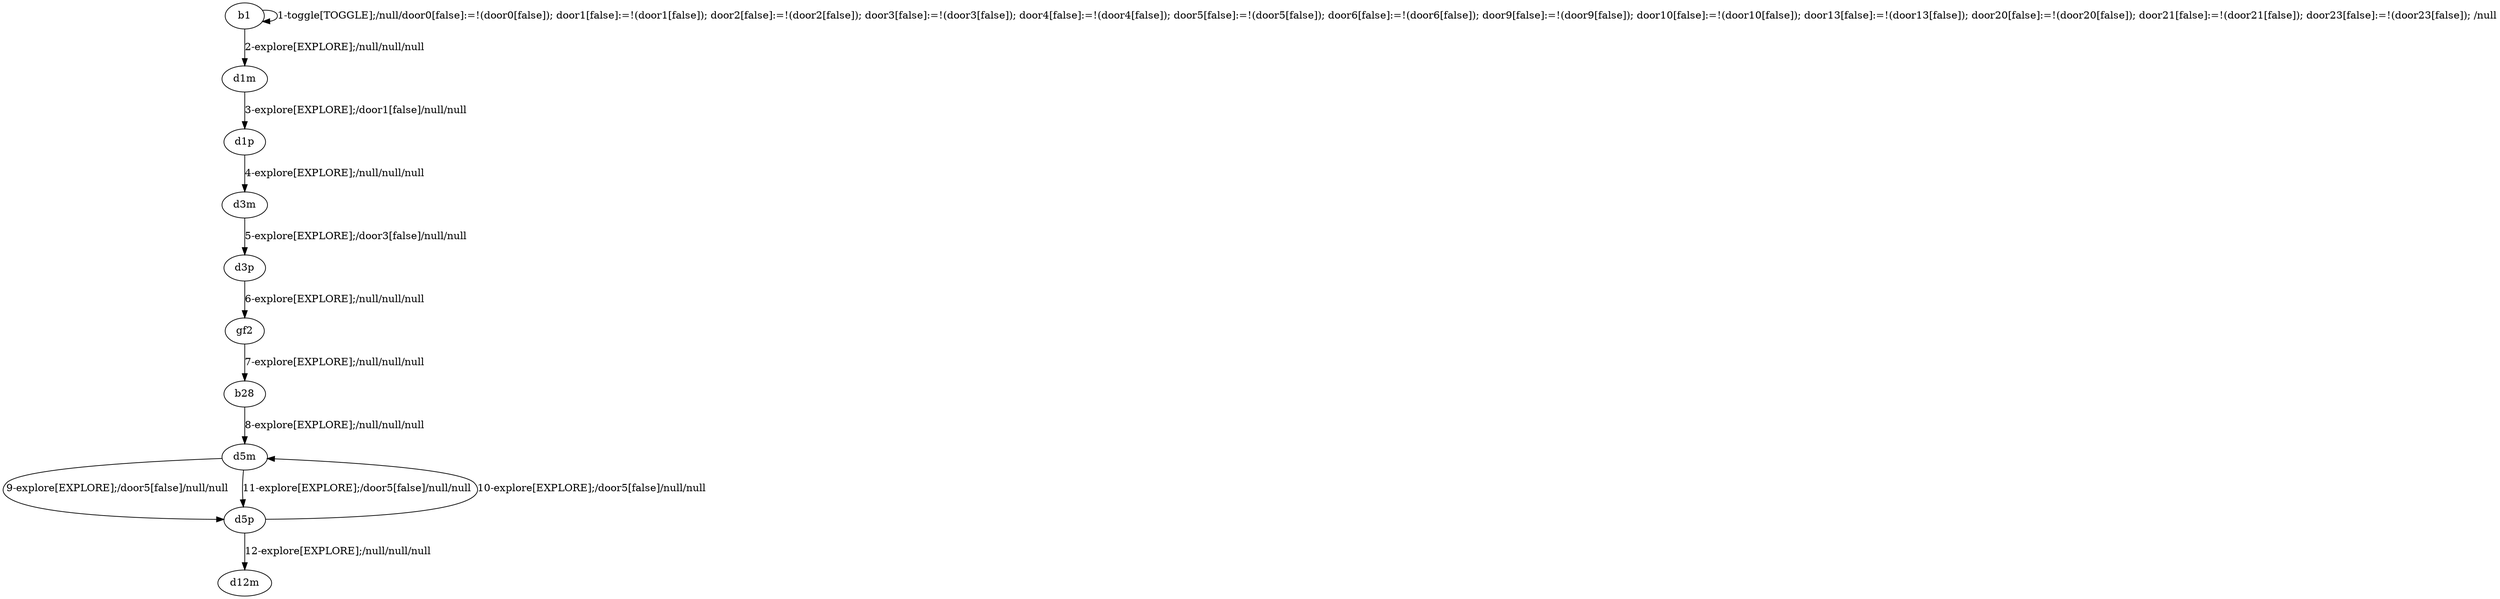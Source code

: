 # Total number of goals covered by this test: 6
# d5m --> d5p
# d5p --> d12m
# gf2 --> b28
# b28 --> d5m
# d5p --> d5m
# d3p --> gf2

digraph g {
"b1" -> "b1" [label = "1-toggle[TOGGLE];/null/door0[false]:=!(door0[false]); door1[false]:=!(door1[false]); door2[false]:=!(door2[false]); door3[false]:=!(door3[false]); door4[false]:=!(door4[false]); door5[false]:=!(door5[false]); door6[false]:=!(door6[false]); door9[false]:=!(door9[false]); door10[false]:=!(door10[false]); door13[false]:=!(door13[false]); door20[false]:=!(door20[false]); door21[false]:=!(door21[false]); door23[false]:=!(door23[false]); /null"];
"b1" -> "d1m" [label = "2-explore[EXPLORE];/null/null/null"];
"d1m" -> "d1p" [label = "3-explore[EXPLORE];/door1[false]/null/null"];
"d1p" -> "d3m" [label = "4-explore[EXPLORE];/null/null/null"];
"d3m" -> "d3p" [label = "5-explore[EXPLORE];/door3[false]/null/null"];
"d3p" -> "gf2" [label = "6-explore[EXPLORE];/null/null/null"];
"gf2" -> "b28" [label = "7-explore[EXPLORE];/null/null/null"];
"b28" -> "d5m" [label = "8-explore[EXPLORE];/null/null/null"];
"d5m" -> "d5p" [label = "9-explore[EXPLORE];/door5[false]/null/null"];
"d5p" -> "d5m" [label = "10-explore[EXPLORE];/door5[false]/null/null"];
"d5m" -> "d5p" [label = "11-explore[EXPLORE];/door5[false]/null/null"];
"d5p" -> "d12m" [label = "12-explore[EXPLORE];/null/null/null"];
}